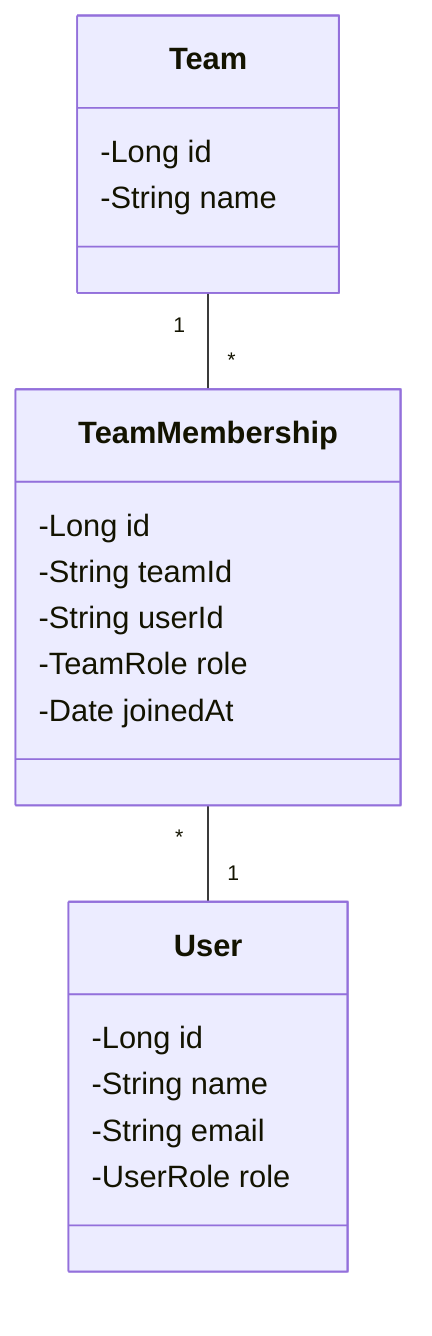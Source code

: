 classDiagram
class User {
-Long id
-String name
-String email
-UserRole role
}

    class Team {
        -Long id
        -String name
    }

    class TeamMembership {
        -Long id
        -String teamId
        -String userId
        -TeamRole role
        -Date joinedAt
    }

    Team "1" -- "*" TeamMembership
    TeamMembership "*" -- "1" User